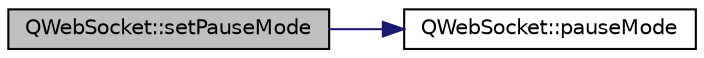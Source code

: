 digraph "QWebSocket::setPauseMode"
{
  edge [fontname="Helvetica",fontsize="10",labelfontname="Helvetica",labelfontsize="10"];
  node [fontname="Helvetica",fontsize="10",shape=record];
  rankdir="LR";
  Node84 [label="QWebSocket::setPauseMode",height=0.2,width=0.4,color="black", fillcolor="grey75", style="filled", fontcolor="black"];
  Node84 -> Node85 [color="midnightblue",fontsize="10",style="solid",fontname="Helvetica"];
  Node85 [label="QWebSocket::pauseMode",height=0.2,width=0.4,color="black", fillcolor="white", style="filled",URL="$class_q_web_socket.html#a15778b8a5f6ffb83c61b5e9b1701eb28"];
}
